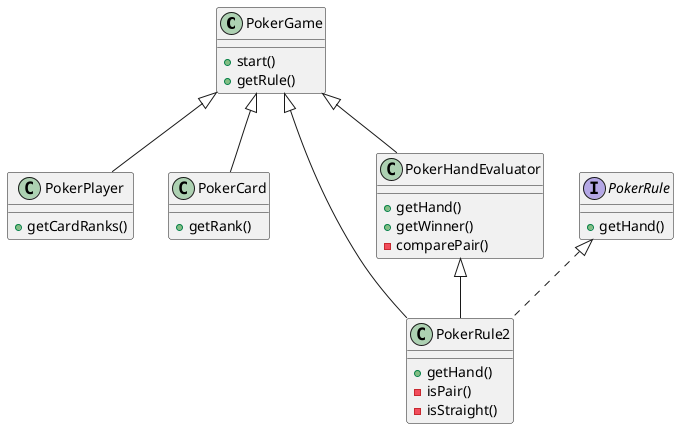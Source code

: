 @startuml
class PokerGame{
  +start()
  +getRule()
}
class PokerPlayer{
  +getCardRanks()
}
class PokerCard{
  +getRank()
}
interface PokerRule{
  +getHand()
}
class PokerRule2{
  +getHand()
  -isPair()
  -isStraight()
}
class PokerHandEvaluator{
  +getHand()
  +getWinner()
  -comparePair()

}

PokerRule<|.. PokerRule2
PokerGame <|-- PokerPlayer
PokerGame <|-- PokerCard
PokerGame <|-- PokerRule2
PokerGame <|-- PokerHandEvaluator
PokerHandEvaluator<|--PokerRule2
@enduml
